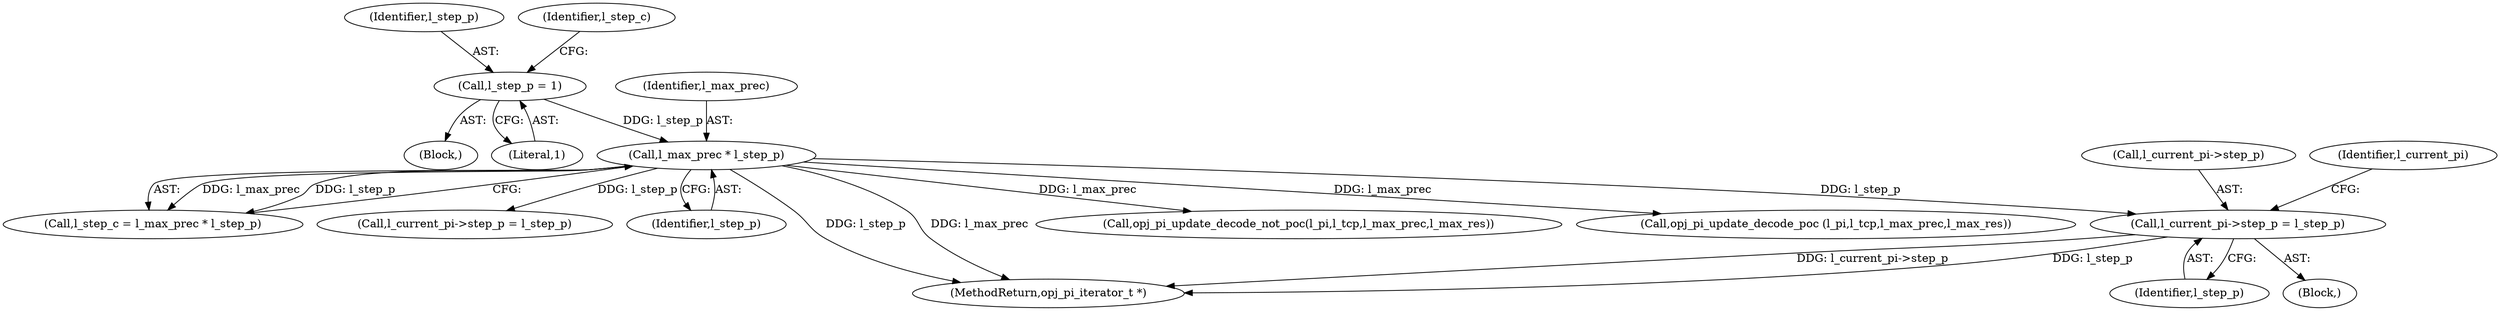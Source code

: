 digraph "0_openjpeg_ef01f18dfc6780b776d0674ed3e7415c6ef54d24@pointer" {
"1000570" [label="(Call,l_current_pi->step_p = l_step_p)"];
"1000316" [label="(Call,l_max_prec * l_step_p)"];
"1000311" [label="(Call,l_step_p = 1)"];
"1000127" [label="(Block,)"];
"1000312" [label="(Identifier,l_step_p)"];
"1000708" [label="(Call,opj_pi_update_decode_not_poc(l_pi,l_tcp,l_max_prec,l_max_res))"];
"1000313" [label="(Literal,1)"];
"1000534" [label="(Block,)"];
"1000574" [label="(Identifier,l_step_p)"];
"1000317" [label="(Identifier,l_max_prec)"];
"1000701" [label="(Call,opj_pi_update_decode_poc (l_pi,l_tcp,l_max_prec,l_max_res))"];
"1000571" [label="(Call,l_current_pi->step_p)"];
"1000314" [label="(Call,l_step_c = l_max_prec * l_step_p)"];
"1000418" [label="(Call,l_current_pi->step_p = l_step_p)"];
"1000311" [label="(Call,l_step_p = 1)"];
"1000315" [label="(Identifier,l_step_c)"];
"1000570" [label="(Call,l_current_pi->step_p = l_step_p)"];
"1000316" [label="(Call,l_max_prec * l_step_p)"];
"1000577" [label="(Identifier,l_current_pi)"];
"1000318" [label="(Identifier,l_step_p)"];
"1000715" [label="(MethodReturn,opj_pi_iterator_t *)"];
"1000570" -> "1000534"  [label="AST: "];
"1000570" -> "1000574"  [label="CFG: "];
"1000571" -> "1000570"  [label="AST: "];
"1000574" -> "1000570"  [label="AST: "];
"1000577" -> "1000570"  [label="CFG: "];
"1000570" -> "1000715"  [label="DDG: l_current_pi->step_p"];
"1000570" -> "1000715"  [label="DDG: l_step_p"];
"1000316" -> "1000570"  [label="DDG: l_step_p"];
"1000316" -> "1000314"  [label="AST: "];
"1000316" -> "1000318"  [label="CFG: "];
"1000317" -> "1000316"  [label="AST: "];
"1000318" -> "1000316"  [label="AST: "];
"1000314" -> "1000316"  [label="CFG: "];
"1000316" -> "1000715"  [label="DDG: l_step_p"];
"1000316" -> "1000715"  [label="DDG: l_max_prec"];
"1000316" -> "1000314"  [label="DDG: l_max_prec"];
"1000316" -> "1000314"  [label="DDG: l_step_p"];
"1000311" -> "1000316"  [label="DDG: l_step_p"];
"1000316" -> "1000418"  [label="DDG: l_step_p"];
"1000316" -> "1000701"  [label="DDG: l_max_prec"];
"1000316" -> "1000708"  [label="DDG: l_max_prec"];
"1000311" -> "1000127"  [label="AST: "];
"1000311" -> "1000313"  [label="CFG: "];
"1000312" -> "1000311"  [label="AST: "];
"1000313" -> "1000311"  [label="AST: "];
"1000315" -> "1000311"  [label="CFG: "];
}
